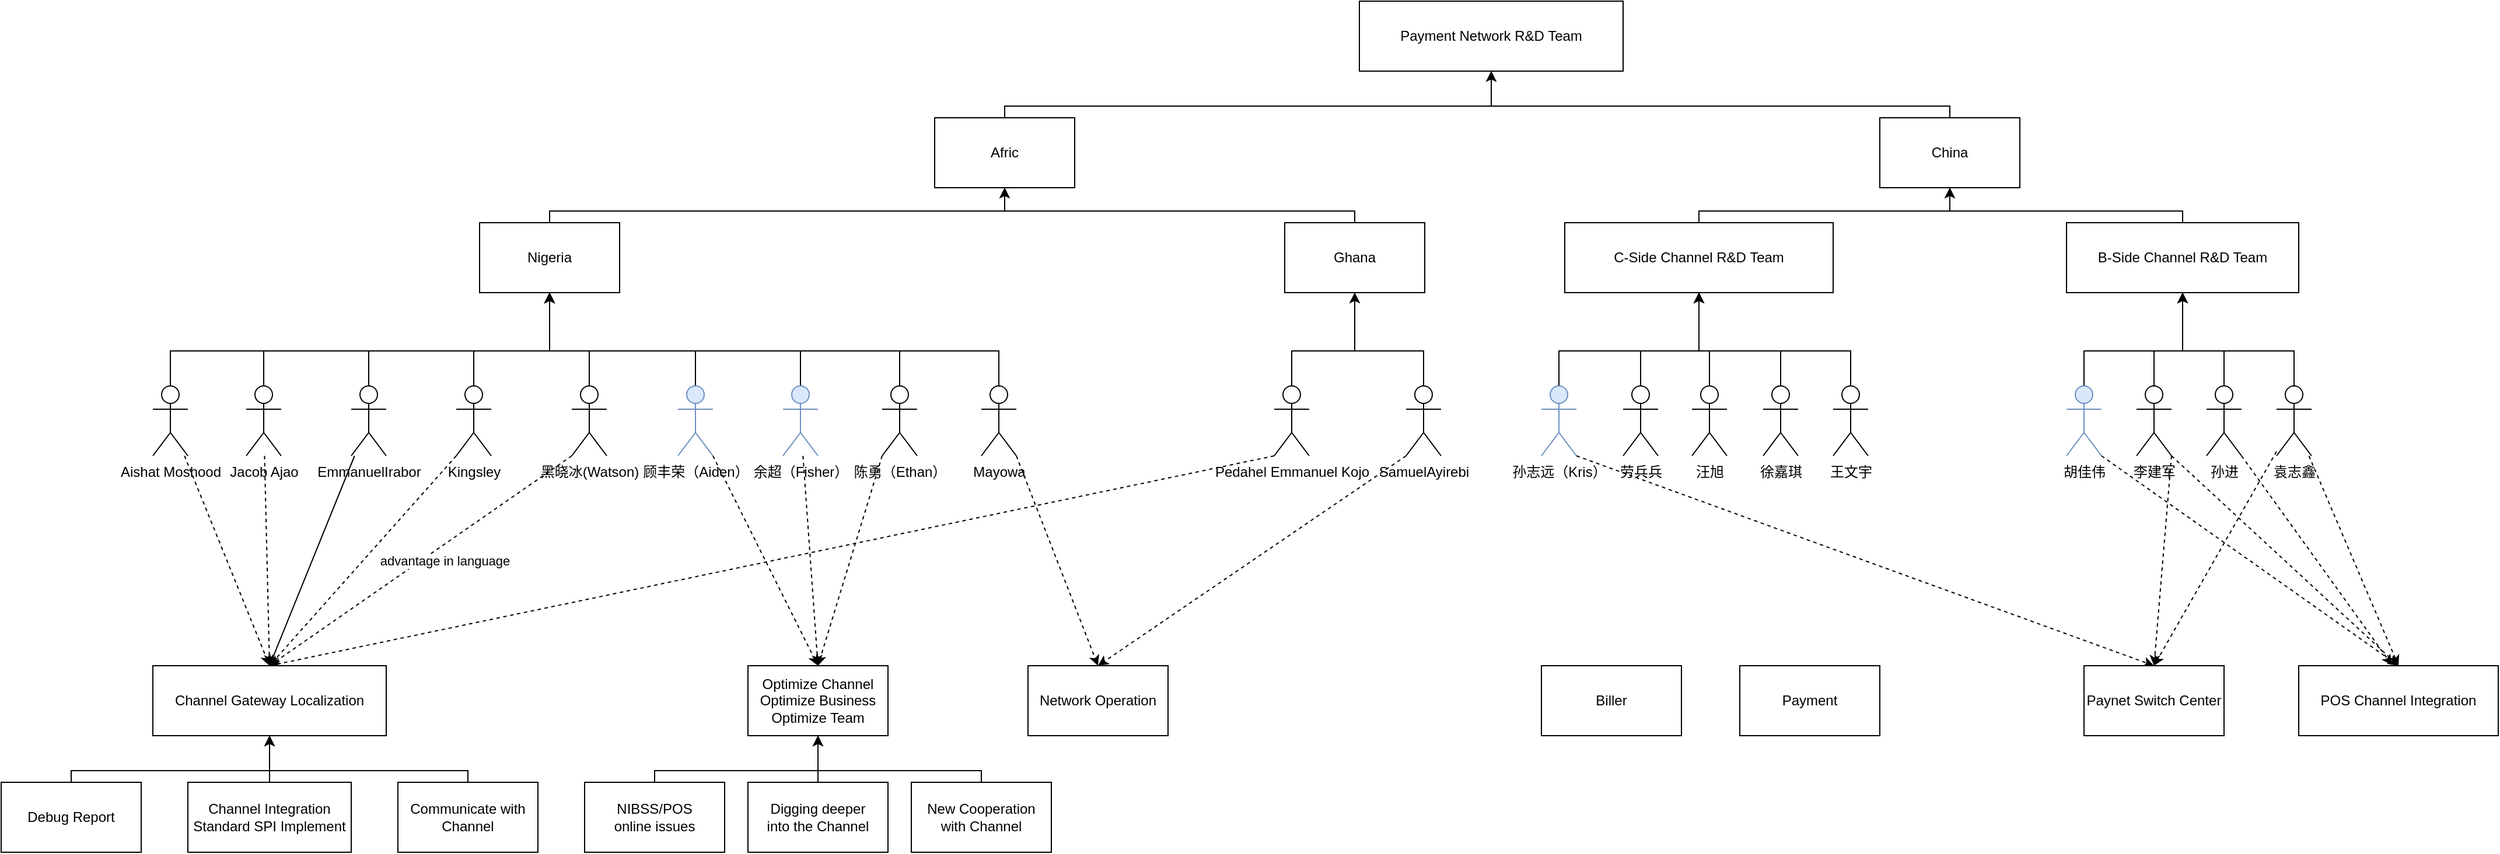 <mxfile version="21.2.9" type="github">
  <diagram name="第 1 页" id="Pzz4Q9QrGixZpusPEQ9X">
    <mxGraphModel dx="2261" dy="796" grid="1" gridSize="10" guides="1" tooltips="1" connect="1" arrows="1" fold="1" page="1" pageScale="1" pageWidth="827" pageHeight="1169" background="none" math="0" shadow="0">
      <root>
        <mxCell id="0" />
        <mxCell id="1" parent="0" />
        <mxCell id="o08fIgoM3E5RgiDcFMRu-1" value="Payment Network R&amp;amp;D Team" style="rounded=0;whiteSpace=wrap;html=1;" parent="1" vertex="1">
          <mxGeometry x="494" y="180" width="226" height="60" as="geometry" />
        </mxCell>
        <mxCell id="o08fIgoM3E5RgiDcFMRu-49" style="edgeStyle=orthogonalEdgeStyle;rounded=0;orthogonalLoop=1;jettySize=auto;html=1;entryX=0.5;entryY=1;entryDx=0;entryDy=0;" parent="1" source="o08fIgoM3E5RgiDcFMRu-3" target="o08fIgoM3E5RgiDcFMRu-1" edge="1">
          <mxGeometry relative="1" as="geometry">
            <Array as="points">
              <mxPoint x="190" y="270" />
              <mxPoint x="607" y="270" />
            </Array>
          </mxGeometry>
        </mxCell>
        <mxCell id="o08fIgoM3E5RgiDcFMRu-3" value="Afric" style="rounded=0;whiteSpace=wrap;html=1;" parent="1" vertex="1">
          <mxGeometry x="130" y="280" width="120" height="60" as="geometry" />
        </mxCell>
        <mxCell id="o08fIgoM3E5RgiDcFMRu-50" style="edgeStyle=orthogonalEdgeStyle;rounded=0;orthogonalLoop=1;jettySize=auto;html=1;entryX=0.5;entryY=1;entryDx=0;entryDy=0;" parent="1" source="o08fIgoM3E5RgiDcFMRu-5" target="o08fIgoM3E5RgiDcFMRu-1" edge="1">
          <mxGeometry relative="1" as="geometry">
            <Array as="points">
              <mxPoint x="1000" y="270" />
              <mxPoint x="607" y="270" />
            </Array>
          </mxGeometry>
        </mxCell>
        <mxCell id="o08fIgoM3E5RgiDcFMRu-5" value="China" style="rounded=0;whiteSpace=wrap;html=1;" parent="1" vertex="1">
          <mxGeometry x="940" y="280" width="120" height="60" as="geometry" />
        </mxCell>
        <mxCell id="o08fIgoM3E5RgiDcFMRu-48" style="edgeStyle=orthogonalEdgeStyle;rounded=0;orthogonalLoop=1;jettySize=auto;html=1;entryX=0.5;entryY=1;entryDx=0;entryDy=0;" parent="1" source="o08fIgoM3E5RgiDcFMRu-7" target="o08fIgoM3E5RgiDcFMRu-3" edge="1">
          <mxGeometry relative="1" as="geometry">
            <Array as="points">
              <mxPoint x="-200" y="360" />
              <mxPoint x="190" y="360" />
            </Array>
            <mxPoint x="80" y="340" as="targetPoint" />
          </mxGeometry>
        </mxCell>
        <mxCell id="o08fIgoM3E5RgiDcFMRu-7" value="Nigeria" style="rounded=0;whiteSpace=wrap;html=1;" parent="1" vertex="1">
          <mxGeometry x="-260" y="370" width="120" height="60" as="geometry" />
        </mxCell>
        <mxCell id="o08fIgoM3E5RgiDcFMRu-47" style="edgeStyle=orthogonalEdgeStyle;rounded=0;orthogonalLoop=1;jettySize=auto;html=1;entryX=0.5;entryY=1;entryDx=0;entryDy=0;" parent="1" source="o08fIgoM3E5RgiDcFMRu-9" target="o08fIgoM3E5RgiDcFMRu-3" edge="1">
          <mxGeometry relative="1" as="geometry">
            <Array as="points">
              <mxPoint x="490" y="360" />
              <mxPoint x="190" y="360" />
            </Array>
          </mxGeometry>
        </mxCell>
        <mxCell id="o08fIgoM3E5RgiDcFMRu-9" value="Ghana" style="rounded=0;whiteSpace=wrap;html=1;" parent="1" vertex="1">
          <mxGeometry x="430" y="370" width="120" height="60" as="geometry" />
        </mxCell>
        <mxCell id="o08fIgoM3E5RgiDcFMRu-45" style="edgeStyle=orthogonalEdgeStyle;rounded=0;orthogonalLoop=1;jettySize=auto;html=1;entryX=0.5;entryY=1;entryDx=0;entryDy=0;" parent="1" source="o08fIgoM3E5RgiDcFMRu-11" target="o08fIgoM3E5RgiDcFMRu-5" edge="1">
          <mxGeometry relative="1" as="geometry">
            <Array as="points">
              <mxPoint x="785" y="360" />
              <mxPoint x="1000" y="360" />
            </Array>
          </mxGeometry>
        </mxCell>
        <mxCell id="o08fIgoM3E5RgiDcFMRu-11" value="C-Side Channel R&amp;amp;D Team" style="rounded=0;whiteSpace=wrap;html=1;" parent="1" vertex="1">
          <mxGeometry x="670" y="370" width="230" height="60" as="geometry" />
        </mxCell>
        <mxCell id="o08fIgoM3E5RgiDcFMRu-46" style="edgeStyle=orthogonalEdgeStyle;rounded=0;orthogonalLoop=1;jettySize=auto;html=1;entryX=0.5;entryY=1;entryDx=0;entryDy=0;" parent="1" source="o08fIgoM3E5RgiDcFMRu-13" target="o08fIgoM3E5RgiDcFMRu-5" edge="1">
          <mxGeometry relative="1" as="geometry">
            <Array as="points">
              <mxPoint x="1200" y="360" />
              <mxPoint x="1000" y="360" />
            </Array>
          </mxGeometry>
        </mxCell>
        <mxCell id="o08fIgoM3E5RgiDcFMRu-13" value="B-Side Channel R&amp;amp;D Team" style="rounded=0;whiteSpace=wrap;html=1;" parent="1" vertex="1">
          <mxGeometry x="1100" y="370" width="199" height="60" as="geometry" />
        </mxCell>
        <mxCell id="o08fIgoM3E5RgiDcFMRu-51" style="edgeStyle=orthogonalEdgeStyle;rounded=0;orthogonalLoop=1;jettySize=auto;html=1;entryX=0.5;entryY=1;entryDx=0;entryDy=0;exitX=0.5;exitY=0;exitDx=0;exitDy=0;exitPerimeter=0;" parent="1" source="o08fIgoM3E5RgiDcFMRu-14" target="o08fIgoM3E5RgiDcFMRu-7" edge="1">
          <mxGeometry relative="1" as="geometry">
            <Array as="points">
              <mxPoint x="-525" y="480" />
              <mxPoint x="-200" y="480" />
            </Array>
          </mxGeometry>
        </mxCell>
        <mxCell id="wGeaq7i5EfoyXpq8Da5J-34" style="rounded=0;orthogonalLoop=1;jettySize=auto;html=1;entryX=0.5;entryY=0;entryDx=0;entryDy=0;dashed=1;" edge="1" parent="1" source="o08fIgoM3E5RgiDcFMRu-14" target="o08fIgoM3E5RgiDcFMRu-73">
          <mxGeometry relative="1" as="geometry" />
        </mxCell>
        <mxCell id="o08fIgoM3E5RgiDcFMRu-14" value="Aishat Moshood" style="shape=umlActor;verticalLabelPosition=bottom;verticalAlign=top;html=1;outlineConnect=0;" parent="1" vertex="1">
          <mxGeometry x="-540" y="510" width="30" height="60" as="geometry" />
        </mxCell>
        <mxCell id="o08fIgoM3E5RgiDcFMRu-52" style="edgeStyle=orthogonalEdgeStyle;rounded=0;orthogonalLoop=1;jettySize=auto;html=1;entryX=0.5;entryY=1;entryDx=0;entryDy=0;exitX=0.5;exitY=0;exitDx=0;exitDy=0;exitPerimeter=0;" parent="1" source="o08fIgoM3E5RgiDcFMRu-15" target="o08fIgoM3E5RgiDcFMRu-7" edge="1">
          <mxGeometry relative="1" as="geometry">
            <Array as="points">
              <mxPoint x="-445" y="480" />
              <mxPoint x="-200" y="480" />
            </Array>
          </mxGeometry>
        </mxCell>
        <mxCell id="wGeaq7i5EfoyXpq8Da5J-33" style="rounded=0;orthogonalLoop=1;jettySize=auto;html=1;entryX=0.5;entryY=0;entryDx=0;entryDy=0;dashed=1;" edge="1" parent="1" source="o08fIgoM3E5RgiDcFMRu-15" target="o08fIgoM3E5RgiDcFMRu-73">
          <mxGeometry relative="1" as="geometry" />
        </mxCell>
        <mxCell id="o08fIgoM3E5RgiDcFMRu-15" value="Jacob Ajao" style="shape=umlActor;verticalLabelPosition=bottom;verticalAlign=top;html=1;outlineConnect=0;" parent="1" vertex="1">
          <mxGeometry x="-460" y="510" width="30" height="60" as="geometry" />
        </mxCell>
        <mxCell id="o08fIgoM3E5RgiDcFMRu-53" style="edgeStyle=orthogonalEdgeStyle;rounded=0;orthogonalLoop=1;jettySize=auto;html=1;entryX=0.5;entryY=1;entryDx=0;entryDy=0;exitX=0.5;exitY=0;exitDx=0;exitDy=0;exitPerimeter=0;" parent="1" source="o08fIgoM3E5RgiDcFMRu-18" target="o08fIgoM3E5RgiDcFMRu-7" edge="1">
          <mxGeometry relative="1" as="geometry">
            <Array as="points">
              <mxPoint x="-355" y="480" />
              <mxPoint x="-200" y="480" />
            </Array>
          </mxGeometry>
        </mxCell>
        <mxCell id="wGeaq7i5EfoyXpq8Da5J-32" style="rounded=0;orthogonalLoop=1;jettySize=auto;html=1;entryX=0.5;entryY=0;entryDx=0;entryDy=0;" edge="1" parent="1" source="o08fIgoM3E5RgiDcFMRu-18" target="o08fIgoM3E5RgiDcFMRu-73">
          <mxGeometry relative="1" as="geometry" />
        </mxCell>
        <mxCell id="o08fIgoM3E5RgiDcFMRu-18" value="EmmanuelIrabor" style="shape=umlActor;verticalLabelPosition=bottom;verticalAlign=top;html=1;outlineConnect=0;" parent="1" vertex="1">
          <mxGeometry x="-370" y="510" width="30" height="60" as="geometry" />
        </mxCell>
        <mxCell id="o08fIgoM3E5RgiDcFMRu-55" style="edgeStyle=orthogonalEdgeStyle;rounded=0;orthogonalLoop=1;jettySize=auto;html=1;entryX=0.5;entryY=1;entryDx=0;entryDy=0;exitX=0.5;exitY=0;exitDx=0;exitDy=0;exitPerimeter=0;" parent="1" source="o08fIgoM3E5RgiDcFMRu-21" target="o08fIgoM3E5RgiDcFMRu-7" edge="1">
          <mxGeometry relative="1" as="geometry">
            <Array as="points">
              <mxPoint x="-166" y="480" />
              <mxPoint x="-200" y="480" />
            </Array>
          </mxGeometry>
        </mxCell>
        <mxCell id="wGeaq7i5EfoyXpq8Da5J-24" style="rounded=0;orthogonalLoop=1;jettySize=auto;html=1;entryX=0.5;entryY=0;entryDx=0;entryDy=0;dashed=1;exitX=1;exitY=1;exitDx=0;exitDy=0;exitPerimeter=0;" edge="1" parent="1" source="o08fIgoM3E5RgiDcFMRu-44" target="wGeaq7i5EfoyXpq8Da5J-23">
          <mxGeometry relative="1" as="geometry" />
        </mxCell>
        <mxCell id="wGeaq7i5EfoyXpq8Da5J-27" style="rounded=0;orthogonalLoop=1;jettySize=auto;html=1;entryX=0.5;entryY=0;entryDx=0;entryDy=0;dashed=1;exitX=0;exitY=1;exitDx=0;exitDy=0;exitPerimeter=0;" edge="1" parent="1" source="o08fIgoM3E5RgiDcFMRu-21" target="o08fIgoM3E5RgiDcFMRu-73">
          <mxGeometry relative="1" as="geometry" />
        </mxCell>
        <mxCell id="wGeaq7i5EfoyXpq8Da5J-51" value="advantage in language" style="edgeLabel;html=1;align=center;verticalAlign=middle;resizable=0;points=[];" vertex="1" connectable="0" parent="wGeaq7i5EfoyXpq8Da5J-27">
          <mxGeometry x="-0.096" relative="1" as="geometry">
            <mxPoint x="8" y="8" as="offset" />
          </mxGeometry>
        </mxCell>
        <mxCell id="o08fIgoM3E5RgiDcFMRu-21" value="黑晓冰(Watson)" style="shape=umlActor;verticalLabelPosition=bottom;verticalAlign=top;html=1;outlineConnect=0;" parent="1" vertex="1">
          <mxGeometry x="-181" y="510" width="30" height="60" as="geometry" />
        </mxCell>
        <mxCell id="o08fIgoM3E5RgiDcFMRu-54" style="edgeStyle=orthogonalEdgeStyle;rounded=0;orthogonalLoop=1;jettySize=auto;html=1;entryX=0.5;entryY=1;entryDx=0;entryDy=0;exitX=0.5;exitY=0;exitDx=0;exitDy=0;exitPerimeter=0;" parent="1" source="o08fIgoM3E5RgiDcFMRu-22" target="o08fIgoM3E5RgiDcFMRu-7" edge="1">
          <mxGeometry relative="1" as="geometry">
            <Array as="points">
              <mxPoint x="-265" y="480" />
              <mxPoint x="-200" y="480" />
            </Array>
          </mxGeometry>
        </mxCell>
        <mxCell id="wGeaq7i5EfoyXpq8Da5J-28" style="rounded=0;orthogonalLoop=1;jettySize=auto;html=1;entryX=0.5;entryY=0;entryDx=0;entryDy=0;exitX=0;exitY=1;exitDx=0;exitDy=0;exitPerimeter=0;dashed=1;" edge="1" parent="1" source="o08fIgoM3E5RgiDcFMRu-22" target="o08fIgoM3E5RgiDcFMRu-73">
          <mxGeometry relative="1" as="geometry" />
        </mxCell>
        <mxCell id="o08fIgoM3E5RgiDcFMRu-22" value="Kingsley" style="shape=umlActor;verticalLabelPosition=bottom;verticalAlign=top;html=1;outlineConnect=0;" parent="1" vertex="1">
          <mxGeometry x="-280" y="510" width="30" height="60" as="geometry" />
        </mxCell>
        <mxCell id="o08fIgoM3E5RgiDcFMRu-60" style="edgeStyle=orthogonalEdgeStyle;rounded=0;orthogonalLoop=1;jettySize=auto;html=1;entryX=0.5;entryY=1;entryDx=0;entryDy=0;" parent="1" source="o08fIgoM3E5RgiDcFMRu-30" target="o08fIgoM3E5RgiDcFMRu-9" edge="1">
          <mxGeometry relative="1" as="geometry">
            <Array as="points">
              <mxPoint x="436" y="480" />
              <mxPoint x="490" y="480" />
            </Array>
          </mxGeometry>
        </mxCell>
        <mxCell id="wGeaq7i5EfoyXpq8Da5J-42" style="rounded=0;orthogonalLoop=1;jettySize=auto;html=1;entryX=0.5;entryY=0;entryDx=0;entryDy=0;exitX=0;exitY=1;exitDx=0;exitDy=0;exitPerimeter=0;dashed=1;" edge="1" parent="1" source="o08fIgoM3E5RgiDcFMRu-30" target="o08fIgoM3E5RgiDcFMRu-73">
          <mxGeometry relative="1" as="geometry" />
        </mxCell>
        <mxCell id="o08fIgoM3E5RgiDcFMRu-30" value="Pedahel Emmanuel Kojo" style="shape=umlActor;verticalLabelPosition=bottom;verticalAlign=top;html=1;outlineConnect=0;" parent="1" vertex="1">
          <mxGeometry x="421" y="510" width="30" height="60" as="geometry" />
        </mxCell>
        <mxCell id="o08fIgoM3E5RgiDcFMRu-61" style="edgeStyle=orthogonalEdgeStyle;rounded=0;orthogonalLoop=1;jettySize=auto;html=1;entryX=0.5;entryY=1;entryDx=0;entryDy=0;" parent="1" source="o08fIgoM3E5RgiDcFMRu-31" target="o08fIgoM3E5RgiDcFMRu-9" edge="1">
          <mxGeometry relative="1" as="geometry">
            <Array as="points">
              <mxPoint x="549" y="480" />
              <mxPoint x="490" y="480" />
            </Array>
          </mxGeometry>
        </mxCell>
        <mxCell id="wGeaq7i5EfoyXpq8Da5J-50" style="rounded=0;orthogonalLoop=1;jettySize=auto;html=1;entryX=0.5;entryY=0;entryDx=0;entryDy=0;exitX=0;exitY=1;exitDx=0;exitDy=0;exitPerimeter=0;dashed=1;" edge="1" parent="1" source="o08fIgoM3E5RgiDcFMRu-31" target="wGeaq7i5EfoyXpq8Da5J-23">
          <mxGeometry relative="1" as="geometry" />
        </mxCell>
        <mxCell id="o08fIgoM3E5RgiDcFMRu-31" value="SamuelAyirebi" style="shape=umlActor;verticalLabelPosition=bottom;verticalAlign=top;html=1;outlineConnect=0;" parent="1" vertex="1">
          <mxGeometry x="534" y="510" width="30" height="60" as="geometry" />
        </mxCell>
        <mxCell id="o08fIgoM3E5RgiDcFMRu-62" style="edgeStyle=orthogonalEdgeStyle;rounded=0;orthogonalLoop=1;jettySize=auto;html=1;entryX=0.5;entryY=1;entryDx=0;entryDy=0;" parent="1" source="o08fIgoM3E5RgiDcFMRu-32" target="o08fIgoM3E5RgiDcFMRu-11" edge="1">
          <mxGeometry relative="1" as="geometry">
            <Array as="points">
              <mxPoint x="665" y="480" />
              <mxPoint x="785" y="480" />
            </Array>
          </mxGeometry>
        </mxCell>
        <mxCell id="wGeaq7i5EfoyXpq8Da5J-43" style="rounded=0;orthogonalLoop=1;jettySize=auto;html=1;entryX=0.5;entryY=0;entryDx=0;entryDy=0;dashed=1;exitX=1;exitY=1;exitDx=0;exitDy=0;exitPerimeter=0;" edge="1" parent="1" source="o08fIgoM3E5RgiDcFMRu-32" target="o08fIgoM3E5RgiDcFMRu-77">
          <mxGeometry relative="1" as="geometry" />
        </mxCell>
        <mxCell id="o08fIgoM3E5RgiDcFMRu-32" value="孙志远（Kris）" style="shape=umlActor;verticalLabelPosition=bottom;verticalAlign=top;html=1;outlineConnect=0;fillColor=#dae8fc;strokeColor=#6c8ebf;" parent="1" vertex="1">
          <mxGeometry x="650" y="510" width="30" height="60" as="geometry" />
        </mxCell>
        <mxCell id="o08fIgoM3E5RgiDcFMRu-63" style="edgeStyle=orthogonalEdgeStyle;rounded=0;orthogonalLoop=1;jettySize=auto;html=1;entryX=0.5;entryY=1;entryDx=0;entryDy=0;" parent="1" source="o08fIgoM3E5RgiDcFMRu-33" target="o08fIgoM3E5RgiDcFMRu-11" edge="1">
          <mxGeometry relative="1" as="geometry">
            <Array as="points">
              <mxPoint x="735" y="480" />
              <mxPoint x="785" y="480" />
            </Array>
          </mxGeometry>
        </mxCell>
        <mxCell id="o08fIgoM3E5RgiDcFMRu-33" value="劳兵兵" style="shape=umlActor;verticalLabelPosition=bottom;verticalAlign=top;html=1;outlineConnect=0;" parent="1" vertex="1">
          <mxGeometry x="720" y="510" width="30" height="60" as="geometry" />
        </mxCell>
        <mxCell id="o08fIgoM3E5RgiDcFMRu-64" style="edgeStyle=orthogonalEdgeStyle;rounded=0;orthogonalLoop=1;jettySize=auto;html=1;entryX=0.5;entryY=1;entryDx=0;entryDy=0;" parent="1" source="o08fIgoM3E5RgiDcFMRu-34" target="o08fIgoM3E5RgiDcFMRu-11" edge="1">
          <mxGeometry relative="1" as="geometry">
            <Array as="points">
              <mxPoint x="794" y="480" />
              <mxPoint x="785" y="480" />
            </Array>
          </mxGeometry>
        </mxCell>
        <mxCell id="o08fIgoM3E5RgiDcFMRu-34" value="汪旭" style="shape=umlActor;verticalLabelPosition=bottom;verticalAlign=top;html=1;outlineConnect=0;" parent="1" vertex="1">
          <mxGeometry x="779" y="510" width="30" height="60" as="geometry" />
        </mxCell>
        <mxCell id="o08fIgoM3E5RgiDcFMRu-65" style="edgeStyle=orthogonalEdgeStyle;rounded=0;orthogonalLoop=1;jettySize=auto;html=1;entryX=0.5;entryY=1;entryDx=0;entryDy=0;" parent="1" source="o08fIgoM3E5RgiDcFMRu-35" target="o08fIgoM3E5RgiDcFMRu-11" edge="1">
          <mxGeometry relative="1" as="geometry">
            <Array as="points">
              <mxPoint x="855" y="480" />
              <mxPoint x="785" y="480" />
            </Array>
          </mxGeometry>
        </mxCell>
        <mxCell id="o08fIgoM3E5RgiDcFMRu-35" value="徐嘉琪" style="shape=umlActor;verticalLabelPosition=bottom;verticalAlign=top;html=1;outlineConnect=0;" parent="1" vertex="1">
          <mxGeometry x="840" y="510" width="30" height="60" as="geometry" />
        </mxCell>
        <mxCell id="o08fIgoM3E5RgiDcFMRu-66" style="edgeStyle=orthogonalEdgeStyle;rounded=0;orthogonalLoop=1;jettySize=auto;html=1;entryX=0.5;entryY=1;entryDx=0;entryDy=0;" parent="1" source="o08fIgoM3E5RgiDcFMRu-36" target="o08fIgoM3E5RgiDcFMRu-11" edge="1">
          <mxGeometry relative="1" as="geometry">
            <Array as="points">
              <mxPoint x="915" y="480" />
              <mxPoint x="785" y="480" />
            </Array>
          </mxGeometry>
        </mxCell>
        <mxCell id="o08fIgoM3E5RgiDcFMRu-36" value="王文宇" style="shape=umlActor;verticalLabelPosition=bottom;verticalAlign=top;html=1;outlineConnect=0;" parent="1" vertex="1">
          <mxGeometry x="900" y="510" width="30" height="60" as="geometry" />
        </mxCell>
        <mxCell id="o08fIgoM3E5RgiDcFMRu-67" style="edgeStyle=orthogonalEdgeStyle;rounded=0;orthogonalLoop=1;jettySize=auto;html=1;entryX=0.5;entryY=1;entryDx=0;entryDy=0;" parent="1" source="o08fIgoM3E5RgiDcFMRu-37" target="o08fIgoM3E5RgiDcFMRu-13" edge="1">
          <mxGeometry relative="1" as="geometry">
            <Array as="points">
              <mxPoint x="1115" y="480" />
              <mxPoint x="1200" y="480" />
            </Array>
          </mxGeometry>
        </mxCell>
        <mxCell id="wGeaq7i5EfoyXpq8Da5J-46" style="rounded=0;orthogonalLoop=1;jettySize=auto;html=1;entryX=0.5;entryY=0;entryDx=0;entryDy=0;exitX=1;exitY=1;exitDx=0;exitDy=0;exitPerimeter=0;dashed=1;" edge="1" parent="1" source="o08fIgoM3E5RgiDcFMRu-37" target="o08fIgoM3E5RgiDcFMRu-78">
          <mxGeometry relative="1" as="geometry" />
        </mxCell>
        <mxCell id="o08fIgoM3E5RgiDcFMRu-37" value="胡佳伟" style="shape=umlActor;verticalLabelPosition=bottom;verticalAlign=top;html=1;outlineConnect=0;fillColor=#dae8fc;strokeColor=#6c8ebf;" parent="1" vertex="1">
          <mxGeometry x="1100" y="510" width="30" height="60" as="geometry" />
        </mxCell>
        <mxCell id="o08fIgoM3E5RgiDcFMRu-68" style="edgeStyle=orthogonalEdgeStyle;rounded=0;orthogonalLoop=1;jettySize=auto;html=1;entryX=0.5;entryY=1;entryDx=0;entryDy=0;" parent="1" source="o08fIgoM3E5RgiDcFMRu-38" target="o08fIgoM3E5RgiDcFMRu-13" edge="1">
          <mxGeometry relative="1" as="geometry">
            <Array as="points">
              <mxPoint x="1175" y="480" />
              <mxPoint x="1200" y="480" />
            </Array>
          </mxGeometry>
        </mxCell>
        <mxCell id="wGeaq7i5EfoyXpq8Da5J-44" style="rounded=0;orthogonalLoop=1;jettySize=auto;html=1;entryX=0.5;entryY=0;entryDx=0;entryDy=0;dashed=1;exitX=1;exitY=1;exitDx=0;exitDy=0;exitPerimeter=0;" edge="1" parent="1" source="o08fIgoM3E5RgiDcFMRu-38" target="o08fIgoM3E5RgiDcFMRu-77">
          <mxGeometry relative="1" as="geometry" />
        </mxCell>
        <mxCell id="wGeaq7i5EfoyXpq8Da5J-47" style="rounded=0;orthogonalLoop=1;jettySize=auto;html=1;entryX=0.5;entryY=0;entryDx=0;entryDy=0;exitX=1;exitY=1;exitDx=0;exitDy=0;exitPerimeter=0;dashed=1;" edge="1" parent="1" source="o08fIgoM3E5RgiDcFMRu-38" target="o08fIgoM3E5RgiDcFMRu-78">
          <mxGeometry relative="1" as="geometry" />
        </mxCell>
        <mxCell id="o08fIgoM3E5RgiDcFMRu-38" value="李建军" style="shape=umlActor;verticalLabelPosition=bottom;verticalAlign=top;html=1;outlineConnect=0;" parent="1" vertex="1">
          <mxGeometry x="1160" y="510" width="30" height="60" as="geometry" />
        </mxCell>
        <mxCell id="o08fIgoM3E5RgiDcFMRu-69" style="edgeStyle=orthogonalEdgeStyle;rounded=0;orthogonalLoop=1;jettySize=auto;html=1;entryX=0.5;entryY=1;entryDx=0;entryDy=0;" parent="1" source="o08fIgoM3E5RgiDcFMRu-39" target="o08fIgoM3E5RgiDcFMRu-13" edge="1">
          <mxGeometry relative="1" as="geometry">
            <Array as="points">
              <mxPoint x="1235" y="480" />
              <mxPoint x="1200" y="480" />
            </Array>
          </mxGeometry>
        </mxCell>
        <mxCell id="wGeaq7i5EfoyXpq8Da5J-48" style="rounded=0;orthogonalLoop=1;jettySize=auto;html=1;entryX=0.468;entryY=-0.008;entryDx=0;entryDy=0;entryPerimeter=0;exitX=1;exitY=1;exitDx=0;exitDy=0;exitPerimeter=0;dashed=1;" edge="1" parent="1" source="o08fIgoM3E5RgiDcFMRu-39" target="o08fIgoM3E5RgiDcFMRu-78">
          <mxGeometry relative="1" as="geometry" />
        </mxCell>
        <mxCell id="o08fIgoM3E5RgiDcFMRu-39" value="孙进" style="shape=umlActor;verticalLabelPosition=bottom;verticalAlign=top;html=1;outlineConnect=0;" parent="1" vertex="1">
          <mxGeometry x="1220" y="510" width="30" height="60" as="geometry" />
        </mxCell>
        <mxCell id="o08fIgoM3E5RgiDcFMRu-70" style="edgeStyle=orthogonalEdgeStyle;rounded=0;orthogonalLoop=1;jettySize=auto;html=1;entryX=0.5;entryY=1;entryDx=0;entryDy=0;" parent="1" source="o08fIgoM3E5RgiDcFMRu-40" target="o08fIgoM3E5RgiDcFMRu-13" edge="1">
          <mxGeometry relative="1" as="geometry">
            <Array as="points">
              <mxPoint x="1295" y="480" />
              <mxPoint x="1200" y="480" />
            </Array>
          </mxGeometry>
        </mxCell>
        <mxCell id="wGeaq7i5EfoyXpq8Da5J-45" style="rounded=0;orthogonalLoop=1;jettySize=auto;html=1;entryX=0.5;entryY=0;entryDx=0;entryDy=0;dashed=1;" edge="1" parent="1" source="o08fIgoM3E5RgiDcFMRu-40" target="o08fIgoM3E5RgiDcFMRu-77">
          <mxGeometry relative="1" as="geometry" />
        </mxCell>
        <mxCell id="wGeaq7i5EfoyXpq8Da5J-49" style="rounded=0;orthogonalLoop=1;jettySize=auto;html=1;entryX=0.5;entryY=0;entryDx=0;entryDy=0;dashed=1;" edge="1" parent="1" source="o08fIgoM3E5RgiDcFMRu-40" target="o08fIgoM3E5RgiDcFMRu-78">
          <mxGeometry relative="1" as="geometry" />
        </mxCell>
        <mxCell id="o08fIgoM3E5RgiDcFMRu-40" value="袁志鑫" style="shape=umlActor;verticalLabelPosition=bottom;verticalAlign=top;html=1;outlineConnect=0;" parent="1" vertex="1">
          <mxGeometry x="1280" y="510" width="30" height="60" as="geometry" />
        </mxCell>
        <mxCell id="o08fIgoM3E5RgiDcFMRu-56" style="edgeStyle=orthogonalEdgeStyle;rounded=0;orthogonalLoop=1;jettySize=auto;html=1;entryX=0.5;entryY=1;entryDx=0;entryDy=0;" parent="1" source="o08fIgoM3E5RgiDcFMRu-41" target="o08fIgoM3E5RgiDcFMRu-7" edge="1">
          <mxGeometry relative="1" as="geometry">
            <Array as="points">
              <mxPoint x="-75" y="480" />
              <mxPoint x="-200" y="480" />
            </Array>
          </mxGeometry>
        </mxCell>
        <mxCell id="wGeaq7i5EfoyXpq8Da5J-35" style="rounded=0;orthogonalLoop=1;jettySize=auto;html=1;entryX=0.5;entryY=0;entryDx=0;entryDy=0;dashed=1;" edge="1" parent="1" source="o08fIgoM3E5RgiDcFMRu-41" target="wGeaq7i5EfoyXpq8Da5J-10">
          <mxGeometry relative="1" as="geometry" />
        </mxCell>
        <mxCell id="o08fIgoM3E5RgiDcFMRu-41" value="顾丰荣（Aiden）" style="shape=umlActor;verticalLabelPosition=bottom;verticalAlign=top;html=1;outlineConnect=0;fillColor=#dae8fc;strokeColor=#6c8ebf;" parent="1" vertex="1">
          <mxGeometry x="-90" y="510" width="30" height="60" as="geometry" />
        </mxCell>
        <mxCell id="o08fIgoM3E5RgiDcFMRu-57" style="edgeStyle=orthogonalEdgeStyle;rounded=0;orthogonalLoop=1;jettySize=auto;html=1;entryX=0.5;entryY=1;entryDx=0;entryDy=0;" parent="1" source="o08fIgoM3E5RgiDcFMRu-42" target="o08fIgoM3E5RgiDcFMRu-7" edge="1">
          <mxGeometry relative="1" as="geometry">
            <Array as="points">
              <mxPoint x="15" y="480" />
              <mxPoint x="-200" y="480" />
            </Array>
          </mxGeometry>
        </mxCell>
        <mxCell id="wGeaq7i5EfoyXpq8Da5J-36" style="rounded=0;orthogonalLoop=1;jettySize=auto;html=1;entryX=0.5;entryY=0;entryDx=0;entryDy=0;dashed=1;" edge="1" parent="1" source="o08fIgoM3E5RgiDcFMRu-42" target="wGeaq7i5EfoyXpq8Da5J-10">
          <mxGeometry relative="1" as="geometry" />
        </mxCell>
        <mxCell id="o08fIgoM3E5RgiDcFMRu-42" value="余超（Fisher）" style="shape=umlActor;verticalLabelPosition=bottom;verticalAlign=top;html=1;outlineConnect=0;fillColor=#dae8fc;strokeColor=#6c8ebf;" parent="1" vertex="1">
          <mxGeometry y="510" width="30" height="60" as="geometry" />
        </mxCell>
        <mxCell id="o08fIgoM3E5RgiDcFMRu-58" style="edgeStyle=orthogonalEdgeStyle;rounded=0;orthogonalLoop=1;jettySize=auto;html=1;entryX=0.5;entryY=1;entryDx=0;entryDy=0;" parent="1" source="o08fIgoM3E5RgiDcFMRu-43" target="o08fIgoM3E5RgiDcFMRu-7" edge="1">
          <mxGeometry relative="1" as="geometry">
            <Array as="points">
              <mxPoint x="100" y="480" />
              <mxPoint x="-200" y="480" />
            </Array>
          </mxGeometry>
        </mxCell>
        <mxCell id="wGeaq7i5EfoyXpq8Da5J-37" style="rounded=0;orthogonalLoop=1;jettySize=auto;html=1;entryX=0.5;entryY=0;entryDx=0;entryDy=0;exitX=0;exitY=1;exitDx=0;exitDy=0;exitPerimeter=0;dashed=1;" edge="1" parent="1" source="o08fIgoM3E5RgiDcFMRu-43" target="wGeaq7i5EfoyXpq8Da5J-10">
          <mxGeometry relative="1" as="geometry" />
        </mxCell>
        <mxCell id="o08fIgoM3E5RgiDcFMRu-43" value="陈勇（Ethan）" style="shape=umlActor;verticalLabelPosition=bottom;verticalAlign=top;html=1;outlineConnect=0;" parent="1" vertex="1">
          <mxGeometry x="85" y="510" width="30" height="60" as="geometry" />
        </mxCell>
        <mxCell id="o08fIgoM3E5RgiDcFMRu-59" style="edgeStyle=orthogonalEdgeStyle;rounded=0;orthogonalLoop=1;jettySize=auto;html=1;entryX=0.5;entryY=1;entryDx=0;entryDy=0;" parent="1" source="o08fIgoM3E5RgiDcFMRu-44" target="o08fIgoM3E5RgiDcFMRu-7" edge="1">
          <mxGeometry relative="1" as="geometry">
            <Array as="points">
              <mxPoint x="185" y="480" />
              <mxPoint x="-200" y="480" />
            </Array>
          </mxGeometry>
        </mxCell>
        <mxCell id="o08fIgoM3E5RgiDcFMRu-44" value="Mayowa" style="shape=umlActor;verticalLabelPosition=bottom;verticalAlign=top;html=1;outlineConnect=0;" parent="1" vertex="1">
          <mxGeometry x="170" y="510" width="30" height="60" as="geometry" />
        </mxCell>
        <mxCell id="wGeaq7i5EfoyXpq8Da5J-29" style="edgeStyle=orthogonalEdgeStyle;rounded=0;orthogonalLoop=1;jettySize=auto;html=1;entryX=0.5;entryY=1;entryDx=0;entryDy=0;" edge="1" parent="1" source="o08fIgoM3E5RgiDcFMRu-71" target="o08fIgoM3E5RgiDcFMRu-73">
          <mxGeometry relative="1" as="geometry">
            <Array as="points">
              <mxPoint x="-610" y="840" />
              <mxPoint x="-440" y="840" />
            </Array>
          </mxGeometry>
        </mxCell>
        <mxCell id="o08fIgoM3E5RgiDcFMRu-71" value="Debug Report" style="rounded=0;whiteSpace=wrap;html=1;" parent="1" vertex="1">
          <mxGeometry x="-670" y="850" width="120" height="60" as="geometry" />
        </mxCell>
        <mxCell id="wGeaq7i5EfoyXpq8Da5J-30" style="edgeStyle=orthogonalEdgeStyle;rounded=0;orthogonalLoop=1;jettySize=auto;html=1;entryX=0.5;entryY=1;entryDx=0;entryDy=0;" edge="1" parent="1" source="o08fIgoM3E5RgiDcFMRu-72" target="o08fIgoM3E5RgiDcFMRu-73">
          <mxGeometry relative="1" as="geometry" />
        </mxCell>
        <mxCell id="o08fIgoM3E5RgiDcFMRu-72" value="Channel Integration&lt;br&gt;Standard SPI Implement" style="rounded=0;whiteSpace=wrap;html=1;" parent="1" vertex="1">
          <mxGeometry x="-510" y="850" width="140" height="60" as="geometry" />
        </mxCell>
        <mxCell id="o08fIgoM3E5RgiDcFMRu-73" value="Channel Gateway Localization" style="rounded=0;whiteSpace=wrap;html=1;" parent="1" vertex="1">
          <mxGeometry x="-540" y="750" width="200" height="60" as="geometry" />
        </mxCell>
        <mxCell id="o08fIgoM3E5RgiDcFMRu-75" value="Biller" style="rounded=0;whiteSpace=wrap;html=1;" parent="1" vertex="1">
          <mxGeometry x="650" y="750" width="120" height="60" as="geometry" />
        </mxCell>
        <mxCell id="o08fIgoM3E5RgiDcFMRu-76" value="Payment" style="rounded=0;whiteSpace=wrap;html=1;" parent="1" vertex="1">
          <mxGeometry x="820" y="750" width="120" height="60" as="geometry" />
        </mxCell>
        <mxCell id="o08fIgoM3E5RgiDcFMRu-77" value="Paynet Switch Center" style="rounded=0;whiteSpace=wrap;html=1;" parent="1" vertex="1">
          <mxGeometry x="1115" y="750" width="120" height="60" as="geometry" />
        </mxCell>
        <mxCell id="o08fIgoM3E5RgiDcFMRu-78" value="POS Channel Integration" style="rounded=0;whiteSpace=wrap;html=1;" parent="1" vertex="1">
          <mxGeometry x="1299" y="750" width="171" height="60" as="geometry" />
        </mxCell>
        <mxCell id="wGeaq7i5EfoyXpq8Da5J-10" value="Optimize Channel&lt;br&gt;Optimize Business&lt;br&gt;Optimize Team" style="rounded=0;whiteSpace=wrap;html=1;" vertex="1" parent="1">
          <mxGeometry x="-30" y="750" width="120" height="60" as="geometry" />
        </mxCell>
        <mxCell id="wGeaq7i5EfoyXpq8Da5J-39" style="edgeStyle=orthogonalEdgeStyle;rounded=0;orthogonalLoop=1;jettySize=auto;html=1;entryX=0.5;entryY=1;entryDx=0;entryDy=0;" edge="1" parent="1" source="wGeaq7i5EfoyXpq8Da5J-11" target="wGeaq7i5EfoyXpq8Da5J-10">
          <mxGeometry relative="1" as="geometry">
            <Array as="points">
              <mxPoint x="-110" y="840" />
              <mxPoint x="30" y="840" />
            </Array>
          </mxGeometry>
        </mxCell>
        <mxCell id="wGeaq7i5EfoyXpq8Da5J-11" value="NIBSS/POS&lt;br&gt;online issues" style="rounded=0;whiteSpace=wrap;html=1;" vertex="1" parent="1">
          <mxGeometry x="-170" y="850" width="120" height="60" as="geometry" />
        </mxCell>
        <mxCell id="wGeaq7i5EfoyXpq8Da5J-40" style="edgeStyle=orthogonalEdgeStyle;rounded=0;orthogonalLoop=1;jettySize=auto;html=1;entryX=0.5;entryY=1;entryDx=0;entryDy=0;" edge="1" parent="1" source="wGeaq7i5EfoyXpq8Da5J-12" target="wGeaq7i5EfoyXpq8Da5J-10">
          <mxGeometry relative="1" as="geometry" />
        </mxCell>
        <mxCell id="wGeaq7i5EfoyXpq8Da5J-12" value="Digging deeper&lt;br&gt;into the Channel" style="rounded=0;whiteSpace=wrap;html=1;" vertex="1" parent="1">
          <mxGeometry x="-30" y="850" width="120" height="60" as="geometry" />
        </mxCell>
        <mxCell id="wGeaq7i5EfoyXpq8Da5J-31" style="edgeStyle=orthogonalEdgeStyle;rounded=0;orthogonalLoop=1;jettySize=auto;html=1;entryX=0.5;entryY=1;entryDx=0;entryDy=0;" edge="1" parent="1" source="wGeaq7i5EfoyXpq8Da5J-20" target="o08fIgoM3E5RgiDcFMRu-73">
          <mxGeometry relative="1" as="geometry">
            <Array as="points">
              <mxPoint x="-270" y="840" />
              <mxPoint x="-440" y="840" />
            </Array>
          </mxGeometry>
        </mxCell>
        <mxCell id="wGeaq7i5EfoyXpq8Da5J-20" value="Communicate with Channel" style="rounded=0;whiteSpace=wrap;html=1;" vertex="1" parent="1">
          <mxGeometry x="-330" y="850" width="120" height="60" as="geometry" />
        </mxCell>
        <mxCell id="wGeaq7i5EfoyXpq8Da5J-23" value="Network Operation" style="rounded=0;whiteSpace=wrap;html=1;" vertex="1" parent="1">
          <mxGeometry x="210" y="750" width="120" height="60" as="geometry" />
        </mxCell>
        <mxCell id="wGeaq7i5EfoyXpq8Da5J-41" style="edgeStyle=orthogonalEdgeStyle;rounded=0;orthogonalLoop=1;jettySize=auto;html=1;entryX=0.5;entryY=1;entryDx=0;entryDy=0;" edge="1" parent="1" source="wGeaq7i5EfoyXpq8Da5J-38" target="wGeaq7i5EfoyXpq8Da5J-10">
          <mxGeometry relative="1" as="geometry">
            <Array as="points">
              <mxPoint x="170" y="840" />
              <mxPoint x="30" y="840" />
            </Array>
          </mxGeometry>
        </mxCell>
        <mxCell id="wGeaq7i5EfoyXpq8Da5J-38" value="New Cooperation&lt;br&gt;with Channel" style="rounded=0;whiteSpace=wrap;html=1;" vertex="1" parent="1">
          <mxGeometry x="110" y="850" width="120" height="60" as="geometry" />
        </mxCell>
      </root>
    </mxGraphModel>
  </diagram>
</mxfile>
